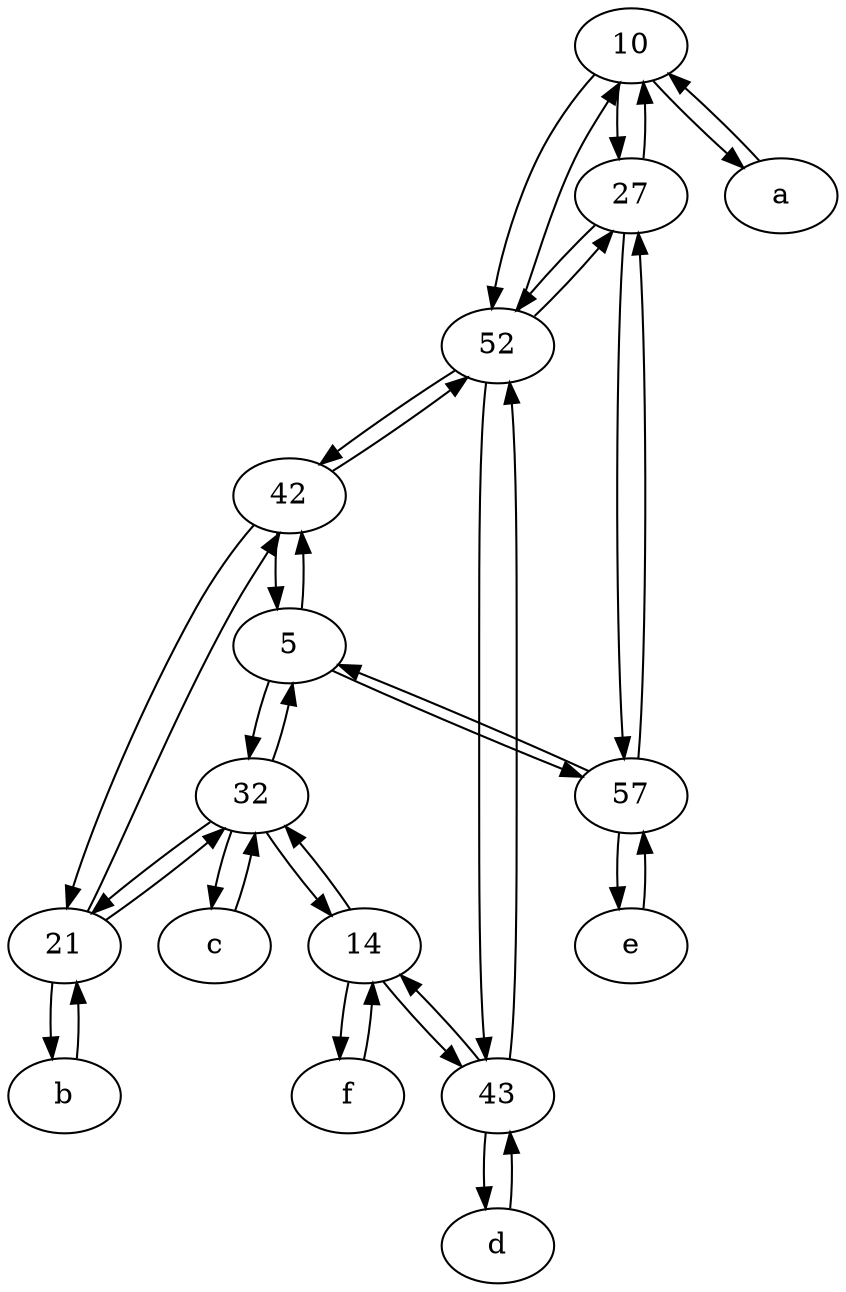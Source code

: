 digraph  {
	10;
	5;
	27;
	21;
	43;
	57;
	a [pos="40,10!"];
	52;
	d [pos="20,30!"];
	e [pos="30,50!"];
	42;
	f [pos="15,45!"];
	b [pos="50,20!"];
	c [pos="20,10!"];
	32;
	14;
	27 -> 10;
	57 -> 27;
	52 -> 43;
	21 -> b;
	57 -> e;
	5 -> 32;
	c -> 32;
	42 -> 21;
	10 -> 27;
	14 -> f;
	5 -> 42;
	10 -> 52;
	32 -> 5;
	10 -> a;
	d -> 43;
	52 -> 27;
	27 -> 57;
	32 -> 21;
	14 -> 43;
	a -> 10;
	21 -> 32;
	57 -> 5;
	f -> 14;
	52 -> 42;
	e -> 57;
	43 -> 52;
	32 -> c;
	42 -> 52;
	14 -> 32;
	42 -> 5;
	21 -> 42;
	32 -> 14;
	5 -> 57;
	b -> 21;
	52 -> 10;
	43 -> d;
	43 -> 14;
	27 -> 52;

	}
